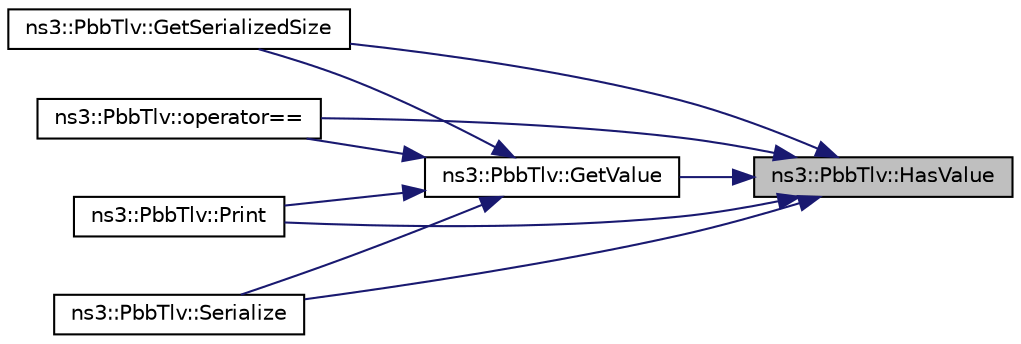 digraph "ns3::PbbTlv::HasValue"
{
 // LATEX_PDF_SIZE
  edge [fontname="Helvetica",fontsize="10",labelfontname="Helvetica",labelfontsize="10"];
  node [fontname="Helvetica",fontsize="10",shape=record];
  rankdir="RL";
  Node1 [label="ns3::PbbTlv::HasValue",height=0.2,width=0.4,color="black", fillcolor="grey75", style="filled", fontcolor="black",tooltip="Tests whether or not this TLV has a value."];
  Node1 -> Node2 [dir="back",color="midnightblue",fontsize="10",style="solid",fontname="Helvetica"];
  Node2 [label="ns3::PbbTlv::GetSerializedSize",height=0.2,width=0.4,color="black", fillcolor="white", style="filled",URL="$classns3_1_1_pbb_tlv.html#a967fcaeb5769ce7d766ef2db752f78bd",tooltip=" "];
  Node1 -> Node3 [dir="back",color="midnightblue",fontsize="10",style="solid",fontname="Helvetica"];
  Node3 [label="ns3::PbbTlv::GetValue",height=0.2,width=0.4,color="black", fillcolor="white", style="filled",URL="$classns3_1_1_pbb_tlv.html#a8679cc28187e732e143ecc648776b421",tooltip=" "];
  Node3 -> Node2 [dir="back",color="midnightblue",fontsize="10",style="solid",fontname="Helvetica"];
  Node3 -> Node4 [dir="back",color="midnightblue",fontsize="10",style="solid",fontname="Helvetica"];
  Node4 [label="ns3::PbbTlv::operator==",height=0.2,width=0.4,color="black", fillcolor="white", style="filled",URL="$classns3_1_1_pbb_tlv.html#a6ae67138560529846602d79cd75081b5",tooltip="Equality operator for PbbTlv."];
  Node3 -> Node5 [dir="back",color="midnightblue",fontsize="10",style="solid",fontname="Helvetica"];
  Node5 [label="ns3::PbbTlv::Print",height=0.2,width=0.4,color="black", fillcolor="white", style="filled",URL="$classns3_1_1_pbb_tlv.html#ae4fd884363190b9e59d4b489bf907630",tooltip="Pretty-prints the contents of this TLV, with specified indentation."];
  Node3 -> Node6 [dir="back",color="midnightblue",fontsize="10",style="solid",fontname="Helvetica"];
  Node6 [label="ns3::PbbTlv::Serialize",height=0.2,width=0.4,color="black", fillcolor="white", style="filled",URL="$classns3_1_1_pbb_tlv.html#a6bc1c7acb0a5ccd51e616d5c231587c1",tooltip="Serializes this TLV into the specified buffer."];
  Node1 -> Node4 [dir="back",color="midnightblue",fontsize="10",style="solid",fontname="Helvetica"];
  Node1 -> Node5 [dir="back",color="midnightblue",fontsize="10",style="solid",fontname="Helvetica"];
  Node1 -> Node6 [dir="back",color="midnightblue",fontsize="10",style="solid",fontname="Helvetica"];
}
